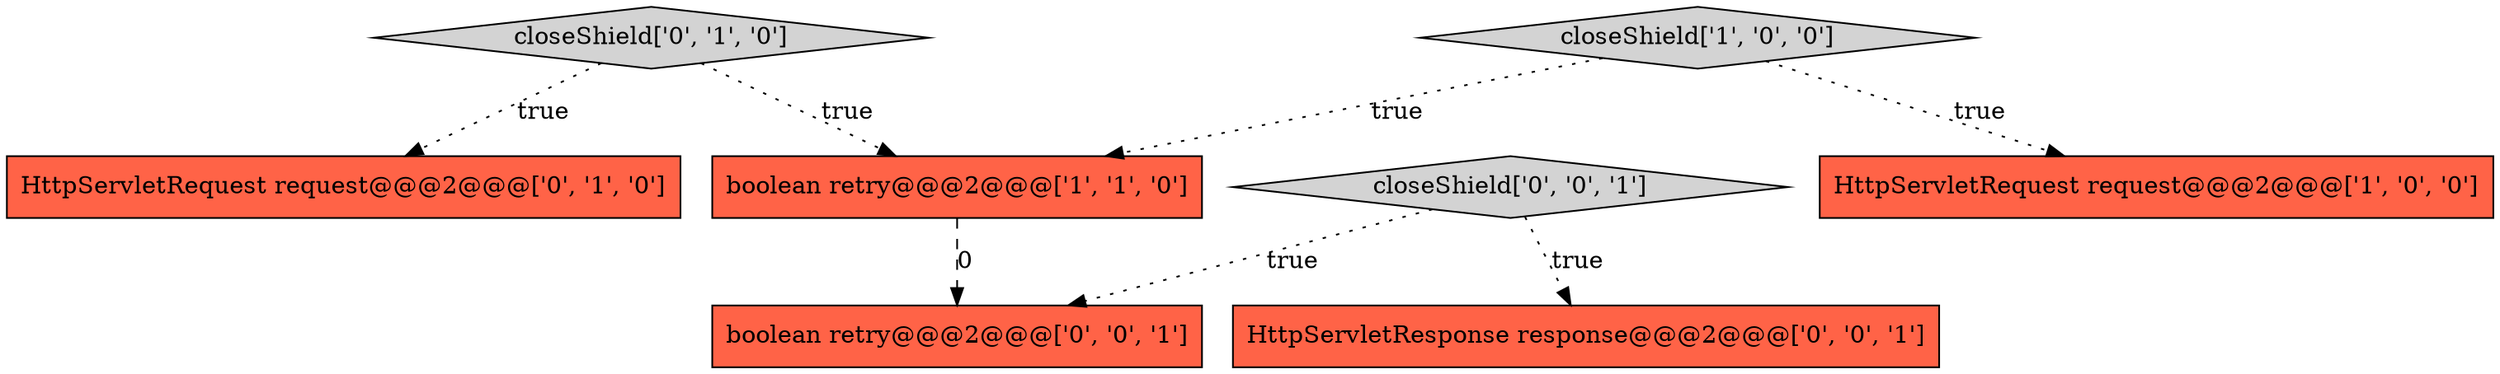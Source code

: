 digraph {
3 [style = filled, label = "closeShield['0', '1', '0']", fillcolor = lightgray, shape = diamond image = "AAA0AAABBB2BBB"];
0 [style = filled, label = "HttpServletRequest request@@@2@@@['1', '0', '0']", fillcolor = tomato, shape = box image = "AAA0AAABBB1BBB"];
1 [style = filled, label = "boolean retry@@@2@@@['1', '1', '0']", fillcolor = tomato, shape = box image = "AAA0AAABBB1BBB"];
5 [style = filled, label = "HttpServletResponse response@@@2@@@['0', '0', '1']", fillcolor = tomato, shape = box image = "AAA0AAABBB3BBB"];
6 [style = filled, label = "closeShield['0', '0', '1']", fillcolor = lightgray, shape = diamond image = "AAA0AAABBB3BBB"];
7 [style = filled, label = "boolean retry@@@2@@@['0', '0', '1']", fillcolor = tomato, shape = box image = "AAA0AAABBB3BBB"];
4 [style = filled, label = "HttpServletRequest request@@@2@@@['0', '1', '0']", fillcolor = tomato, shape = box image = "AAA0AAABBB2BBB"];
2 [style = filled, label = "closeShield['1', '0', '0']", fillcolor = lightgray, shape = diamond image = "AAA0AAABBB1BBB"];
3->4 [style = dotted, label="true"];
2->0 [style = dotted, label="true"];
1->7 [style = dashed, label="0"];
2->1 [style = dotted, label="true"];
3->1 [style = dotted, label="true"];
6->5 [style = dotted, label="true"];
6->7 [style = dotted, label="true"];
}
